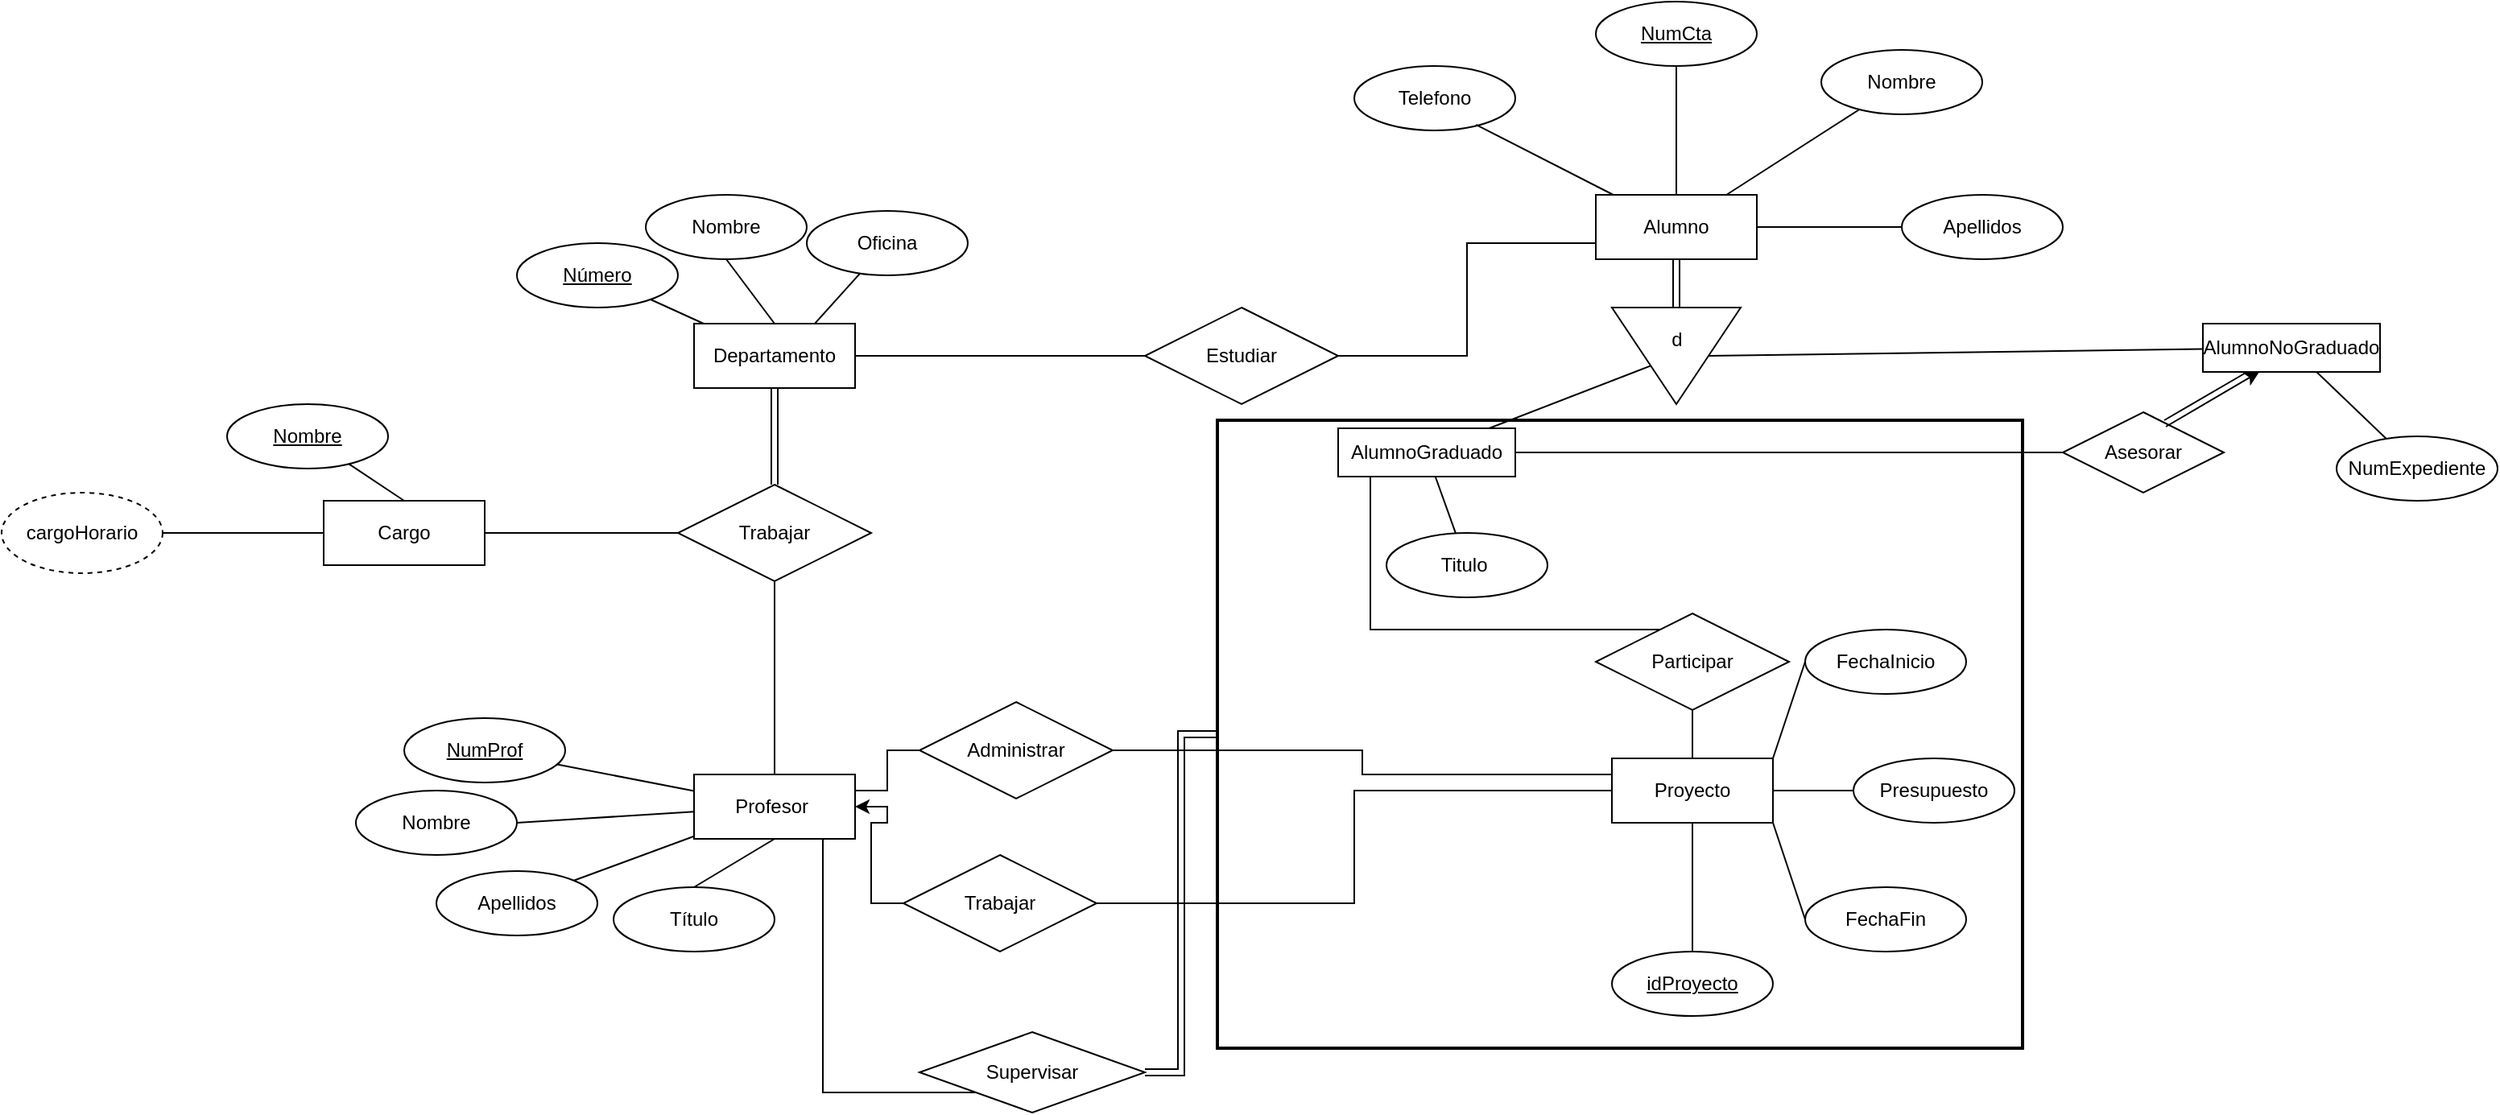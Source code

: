 <mxfile version="15.6.2" type="google"><diagram id="q_CE9JMZcdXTequQfG_T" name="Page-1"><mxGraphModel dx="1865" dy="547" grid="1" gridSize="10" guides="1" tooltips="1" connect="1" arrows="1" fold="1" page="1" pageScale="1" pageWidth="827" pageHeight="1169" math="0" shadow="0"><root><mxCell id="0"/><mxCell id="1" parent="0"/><mxCell id="G5nIJyTDhnKC9q3JPfS3-1" value="Departamento" style="whiteSpace=wrap;html=1;align=center;" vertex="1" parent="1"><mxGeometry x="-320" y="320" width="100" height="40" as="geometry"/></mxCell><mxCell id="G5nIJyTDhnKC9q3JPfS3-2" value="Oficina" style="ellipse;whiteSpace=wrap;html=1;align=center;" vertex="1" parent="1"><mxGeometry x="-250" y="250" width="100" height="40" as="geometry"/></mxCell><mxCell id="G5nIJyTDhnKC9q3JPfS3-3" value="Nombre" style="ellipse;whiteSpace=wrap;html=1;align=center;" vertex="1" parent="1"><mxGeometry x="-350" y="240" width="100" height="40" as="geometry"/></mxCell><mxCell id="G5nIJyTDhnKC9q3JPfS3-4" value="&lt;u&gt;Número&lt;/u&gt;" style="ellipse;whiteSpace=wrap;html=1;align=center;" vertex="1" parent="1"><mxGeometry x="-430" y="270" width="100" height="40" as="geometry"/></mxCell><mxCell id="G5nIJyTDhnKC9q3JPfS3-5" value="Alumno" style="whiteSpace=wrap;html=1;align=center;" vertex="1" parent="1"><mxGeometry x="240" y="240" width="100" height="40" as="geometry"/></mxCell><mxCell id="G5nIJyTDhnKC9q3JPfS3-6" value="Nombre" style="ellipse;whiteSpace=wrap;html=1;align=center;" vertex="1" parent="1"><mxGeometry x="380" y="150" width="100" height="40" as="geometry"/></mxCell><mxCell id="G5nIJyTDhnKC9q3JPfS3-7" value="NumCta" style="ellipse;whiteSpace=wrap;html=1;align=center;fontStyle=4;" vertex="1" parent="1"><mxGeometry x="240" y="120" width="100" height="40" as="geometry"/></mxCell><mxCell id="G5nIJyTDhnKC9q3JPfS3-8" value="" style="endArrow=none;html=1;rounded=0;entryX=0.5;entryY=1;entryDx=0;entryDy=0;exitX=0.5;exitY=0;exitDx=0;exitDy=0;" edge="1" parent="1" source="G5nIJyTDhnKC9q3JPfS3-47" target="G5nIJyTDhnKC9q3JPfS3-14"><mxGeometry width="50" height="50" relative="1" as="geometry"><mxPoint x="-255" y="680" as="sourcePoint"/><mxPoint x="-175" y="660" as="targetPoint"/></mxGeometry></mxCell><mxCell id="G5nIJyTDhnKC9q3JPfS3-9" value="" style="endArrow=none;html=1;rounded=0;" edge="1" parent="1" source="G5nIJyTDhnKC9q3JPfS3-4" target="G5nIJyTDhnKC9q3JPfS3-1"><mxGeometry relative="1" as="geometry"><mxPoint x="-310" y="310" as="sourcePoint"/><mxPoint x="-150" y="310" as="targetPoint"/></mxGeometry></mxCell><mxCell id="G5nIJyTDhnKC9q3JPfS3-10" value="" style="endArrow=none;html=1;rounded=0;exitX=0.5;exitY=1;exitDx=0;exitDy=0;entryX=0.5;entryY=0;entryDx=0;entryDy=0;" edge="1" parent="1" source="G5nIJyTDhnKC9q3JPfS3-3" target="G5nIJyTDhnKC9q3JPfS3-1"><mxGeometry relative="1" as="geometry"><mxPoint x="-315.257" y="279.111" as="sourcePoint"/><mxPoint x="-275.556" y="330" as="targetPoint"/></mxGeometry></mxCell><mxCell id="G5nIJyTDhnKC9q3JPfS3-11" value="Apellidos" style="ellipse;whiteSpace=wrap;html=1;align=center;" vertex="1" parent="1"><mxGeometry x="430" y="240" width="100" height="40" as="geometry"/></mxCell><mxCell id="G5nIJyTDhnKC9q3JPfS3-12" value="" style="endArrow=none;html=1;rounded=0;entryX=0.75;entryY=0;entryDx=0;entryDy=0;" edge="1" parent="1" source="G5nIJyTDhnKC9q3JPfS3-2" target="G5nIJyTDhnKC9q3JPfS3-1"><mxGeometry relative="1" as="geometry"><mxPoint x="-305.257" y="289.111" as="sourcePoint"/><mxPoint x="-265.556" y="340" as="targetPoint"/></mxGeometry></mxCell><mxCell id="G5nIJyTDhnKC9q3JPfS3-13" value="Trabajar" style="shape=rhombus;perimeter=rhombusPerimeter;whiteSpace=wrap;html=1;align=center;" vertex="1" parent="1"><mxGeometry x="-330" y="420" width="120" height="60" as="geometry"/></mxCell><mxCell id="G5nIJyTDhnKC9q3JPfS3-14" value="Profesor&amp;nbsp;" style="whiteSpace=wrap;html=1;align=center;" vertex="1" parent="1"><mxGeometry x="-320" y="600" width="100" height="40" as="geometry"/></mxCell><mxCell id="G5nIJyTDhnKC9q3JPfS3-15" value="Telefono" style="ellipse;whiteSpace=wrap;html=1;align=center;" vertex="1" parent="1"><mxGeometry x="90" y="160" width="100" height="40" as="geometry"/></mxCell><mxCell id="G5nIJyTDhnKC9q3JPfS3-16" value="" style="endArrow=none;html=1;rounded=0;entryX=0.5;entryY=0;entryDx=0;entryDy=0;" edge="1" parent="1" source="G5nIJyTDhnKC9q3JPfS3-7" target="G5nIJyTDhnKC9q3JPfS3-5"><mxGeometry relative="1" as="geometry"><mxPoint x="329.5" y="394" as="sourcePoint"/><mxPoint x="270.5" y="440" as="targetPoint"/></mxGeometry></mxCell><mxCell id="G5nIJyTDhnKC9q3JPfS3-17" value="" style="endArrow=none;html=1;rounded=0;" edge="1" parent="1" source="G5nIJyTDhnKC9q3JPfS3-14" target="G5nIJyTDhnKC9q3JPfS3-44"><mxGeometry width="50" height="50" relative="1" as="geometry"><mxPoint x="-265" y="710" as="sourcePoint"/><mxPoint x="-462.976" y="570.729" as="targetPoint"/></mxGeometry></mxCell><mxCell id="G5nIJyTDhnKC9q3JPfS3-18" style="edgeStyle=orthogonalEdgeStyle;rounded=0;orthogonalLoop=1;jettySize=auto;html=1;exitX=1;exitY=0.5;exitDx=0;exitDy=0;endArrow=none;endFill=0;entryX=0;entryY=0.25;entryDx=0;entryDy=0;" edge="1" parent="1" source="G5nIJyTDhnKC9q3JPfS3-19" target="G5nIJyTDhnKC9q3JPfS3-31"><mxGeometry relative="1" as="geometry"><mxPoint x="230" y="600" as="targetPoint"/></mxGeometry></mxCell><mxCell id="G5nIJyTDhnKC9q3JPfS3-19" value="Administrar" style="shape=rhombus;perimeter=rhombusPerimeter;whiteSpace=wrap;html=1;align=center;" vertex="1" parent="1"><mxGeometry x="-180" y="555" width="120" height="60" as="geometry"/></mxCell><mxCell id="G5nIJyTDhnKC9q3JPfS3-20" value="" style="endArrow=none;html=1;rounded=0;entryX=1;entryY=0.5;entryDx=0;entryDy=0;" edge="1" parent="1" source="G5nIJyTDhnKC9q3JPfS3-14" target="G5nIJyTDhnKC9q3JPfS3-45"><mxGeometry width="50" height="50" relative="1" as="geometry"><mxPoint x="-255" y="720" as="sourcePoint"/><mxPoint x="-460.803" y="644.358" as="targetPoint"/></mxGeometry></mxCell><mxCell id="G5nIJyTDhnKC9q3JPfS3-21" value="Estudiar" style="shape=rhombus;perimeter=rhombusPerimeter;whiteSpace=wrap;html=1;align=center;" vertex="1" parent="1"><mxGeometry x="-40" y="310" width="120" height="60" as="geometry"/></mxCell><mxCell id="G5nIJyTDhnKC9q3JPfS3-22" value="" style="endArrow=none;html=1;rounded=0;entryX=1;entryY=0;entryDx=0;entryDy=0;" edge="1" parent="1" source="G5nIJyTDhnKC9q3JPfS3-14" target="G5nIJyTDhnKC9q3JPfS3-46"><mxGeometry width="50" height="50" relative="1" as="geometry"><mxPoint x="-245" y="730" as="sourcePoint"/><mxPoint x="-469.275" y="721.758" as="targetPoint"/></mxGeometry></mxCell><mxCell id="G5nIJyTDhnKC9q3JPfS3-23" style="edgeStyle=orthogonalEdgeStyle;rounded=0;orthogonalLoop=1;jettySize=auto;html=1;entryX=1;entryY=0.5;entryDx=0;entryDy=0;" edge="1" parent="1" source="G5nIJyTDhnKC9q3JPfS3-25" target="G5nIJyTDhnKC9q3JPfS3-14"><mxGeometry relative="1" as="geometry"/></mxCell><mxCell id="G5nIJyTDhnKC9q3JPfS3-24" style="edgeStyle=orthogonalEdgeStyle;rounded=0;orthogonalLoop=1;jettySize=auto;html=1;exitX=1;exitY=0.5;exitDx=0;exitDy=0;endArrow=none;endFill=0;entryX=0;entryY=0.5;entryDx=0;entryDy=0;" edge="1" parent="1" source="G5nIJyTDhnKC9q3JPfS3-25" target="G5nIJyTDhnKC9q3JPfS3-31"><mxGeometry relative="1" as="geometry"><mxPoint x="140" y="660" as="targetPoint"/></mxGeometry></mxCell><mxCell id="G5nIJyTDhnKC9q3JPfS3-25" value="Trabajar" style="shape=rhombus;perimeter=rhombusPerimeter;whiteSpace=wrap;html=1;align=center;" vertex="1" parent="1"><mxGeometry x="-190" y="650" width="120" height="60" as="geometry"/></mxCell><mxCell id="G5nIJyTDhnKC9q3JPfS3-26" value="" style="endArrow=none;html=1;rounded=0;endFill=0;startArrow=none;startFill=0;" edge="1" parent="1" source="G5nIJyTDhnKC9q3JPfS3-14" target="G5nIJyTDhnKC9q3JPfS3-13"><mxGeometry width="50" height="50" relative="1" as="geometry"><mxPoint x="-235" y="740" as="sourcePoint"/><mxPoint x="-270" y="460" as="targetPoint"/></mxGeometry></mxCell><mxCell id="G5nIJyTDhnKC9q3JPfS3-27" value="" style="endArrow=none;html=1;rounded=0;" edge="1" parent="1" source="G5nIJyTDhnKC9q3JPfS3-6" target="G5nIJyTDhnKC9q3JPfS3-5"><mxGeometry relative="1" as="geometry"><mxPoint x="310" y="290" as="sourcePoint"/><mxPoint x="310" y="330" as="targetPoint"/></mxGeometry></mxCell><mxCell id="G5nIJyTDhnKC9q3JPfS3-28" value="" style="endArrow=none;html=1;rounded=0;exitX=0;exitY=0.5;exitDx=0;exitDy=0;entryX=1;entryY=0.5;entryDx=0;entryDy=0;" edge="1" parent="1" source="G5nIJyTDhnKC9q3JPfS3-21" target="G5nIJyTDhnKC9q3JPfS3-1"><mxGeometry relative="1" as="geometry"><mxPoint x="-196" y="304" as="sourcePoint"/><mxPoint x="-235" y="330" as="targetPoint"/></mxGeometry></mxCell><mxCell id="G5nIJyTDhnKC9q3JPfS3-29" value="" style="endArrow=none;html=1;rounded=0;exitX=0.756;exitY=0.91;exitDx=0;exitDy=0;exitPerimeter=0;" edge="1" parent="1" source="G5nIJyTDhnKC9q3JPfS3-15" target="G5nIJyTDhnKC9q3JPfS3-5"><mxGeometry relative="1" as="geometry"><mxPoint x="320" y="300" as="sourcePoint"/><mxPoint x="310" y="340" as="targetPoint"/></mxGeometry></mxCell><mxCell id="G5nIJyTDhnKC9q3JPfS3-30" value="" style="endArrow=none;html=1;rounded=0;" edge="1" parent="1" source="G5nIJyTDhnKC9q3JPfS3-11" target="G5nIJyTDhnKC9q3JPfS3-5"><mxGeometry relative="1" as="geometry"><mxPoint x="330" y="310" as="sourcePoint"/><mxPoint x="330" y="350" as="targetPoint"/></mxGeometry></mxCell><mxCell id="G5nIJyTDhnKC9q3JPfS3-31" value="Proyecto" style="whiteSpace=wrap;html=1;align=center;" vertex="1" parent="1"><mxGeometry x="250" y="590" width="100" height="40" as="geometry"/></mxCell><mxCell id="G5nIJyTDhnKC9q3JPfS3-32" value="" style="endArrow=none;html=1;rounded=0;entryX=1;entryY=0.5;entryDx=0;entryDy=0;exitX=0;exitY=0.5;exitDx=0;exitDy=0;edgeStyle=orthogonalEdgeStyle;" edge="1" parent="1" source="G5nIJyTDhnKC9q3JPfS3-5" target="G5nIJyTDhnKC9q3JPfS3-21"><mxGeometry relative="1" as="geometry"><mxPoint x="100" y="340" as="sourcePoint"/><mxPoint x="30" y="339.5" as="targetPoint"/><Array as="points"><mxPoint x="240" y="270"/><mxPoint x="160" y="270"/><mxPoint x="160" y="340"/></Array></mxGeometry></mxCell><mxCell id="G5nIJyTDhnKC9q3JPfS3-33" value="FechaInicio" style="ellipse;whiteSpace=wrap;html=1;align=center;" vertex="1" parent="1"><mxGeometry x="370" y="510" width="100" height="40" as="geometry"/></mxCell><mxCell id="G5nIJyTDhnKC9q3JPfS3-34" value="Presupuesto" style="ellipse;whiteSpace=wrap;html=1;align=center;" vertex="1" parent="1"><mxGeometry x="400" y="590" width="100" height="40" as="geometry"/></mxCell><mxCell id="G5nIJyTDhnKC9q3JPfS3-35" style="edgeStyle=orthogonalEdgeStyle;rounded=0;orthogonalLoop=1;jettySize=auto;html=1;entryX=1;entryY=0.25;entryDx=0;entryDy=0;exitX=0;exitY=0.5;exitDx=0;exitDy=0;endArrow=none;endFill=0;" edge="1" parent="1" source="G5nIJyTDhnKC9q3JPfS3-19" target="G5nIJyTDhnKC9q3JPfS3-14"><mxGeometry relative="1" as="geometry"><mxPoint x="-10" y="760" as="sourcePoint"/><mxPoint x="-215" y="630" as="targetPoint"/></mxGeometry></mxCell><mxCell id="G5nIJyTDhnKC9q3JPfS3-36" value="FechaFin" style="ellipse;whiteSpace=wrap;html=1;align=center;" vertex="1" parent="1"><mxGeometry x="370" y="670" width="100" height="40" as="geometry"/></mxCell><mxCell id="G5nIJyTDhnKC9q3JPfS3-37" value="" style="endArrow=none;html=1;rounded=0;exitX=0;exitY=0.5;exitDx=0;exitDy=0;entryX=1;entryY=0;entryDx=0;entryDy=0;" edge="1" parent="1" source="G5nIJyTDhnKC9q3JPfS3-33" target="G5nIJyTDhnKC9q3JPfS3-31"><mxGeometry relative="1" as="geometry"><mxPoint x="434" y="650" as="sourcePoint"/><mxPoint x="360" y="590" as="targetPoint"/></mxGeometry></mxCell><mxCell id="G5nIJyTDhnKC9q3JPfS3-38" value="" style="endArrow=none;html=1;rounded=0;exitX=0;exitY=0.5;exitDx=0;exitDy=0;entryX=1;entryY=0.5;entryDx=0;entryDy=0;" edge="1" parent="1" source="G5nIJyTDhnKC9q3JPfS3-34" target="G5nIJyTDhnKC9q3JPfS3-31"><mxGeometry relative="1" as="geometry"><mxPoint x="434" y="690" as="sourcePoint"/><mxPoint x="360" y="630" as="targetPoint"/></mxGeometry></mxCell><mxCell id="G5nIJyTDhnKC9q3JPfS3-39" value="" style="endArrow=none;html=1;rounded=0;exitX=0;exitY=0.5;exitDx=0;exitDy=0;entryX=1;entryY=1;entryDx=0;entryDy=0;" edge="1" parent="1" source="G5nIJyTDhnKC9q3JPfS3-36" target="G5nIJyTDhnKC9q3JPfS3-31"><mxGeometry relative="1" as="geometry"><mxPoint x="424" y="750" as="sourcePoint"/><mxPoint x="330" y="650" as="targetPoint"/></mxGeometry></mxCell><mxCell id="G5nIJyTDhnKC9q3JPfS3-40" value="idProyecto" style="ellipse;whiteSpace=wrap;html=1;align=center;fontStyle=4;" vertex="1" parent="1"><mxGeometry x="250" y="710" width="100" height="40" as="geometry"/></mxCell><mxCell id="G5nIJyTDhnKC9q3JPfS3-41" value="" style="endArrow=none;html=1;rounded=0;exitX=0.5;exitY=0;exitDx=0;exitDy=0;entryX=0.5;entryY=1;entryDx=0;entryDy=0;" edge="1" parent="1" source="G5nIJyTDhnKC9q3JPfS3-40" target="G5nIJyTDhnKC9q3JPfS3-31"><mxGeometry relative="1" as="geometry"><mxPoint x="574" y="770" as="sourcePoint"/><mxPoint x="500" y="710" as="targetPoint"/></mxGeometry></mxCell><mxCell id="G5nIJyTDhnKC9q3JPfS3-42" value="Participar" style="shape=rhombus;perimeter=rhombusPerimeter;whiteSpace=wrap;html=1;align=center;" vertex="1" parent="1"><mxGeometry x="240" y="500" width="120" height="60" as="geometry"/></mxCell><mxCell id="G5nIJyTDhnKC9q3JPfS3-43" value="" style="endArrow=none;html=1;rounded=0;exitX=0.5;exitY=1;exitDx=0;exitDy=0;entryX=0.5;entryY=0;entryDx=0;entryDy=0;" edge="1" parent="1" source="G5nIJyTDhnKC9q3JPfS3-42" target="G5nIJyTDhnKC9q3JPfS3-31"><mxGeometry relative="1" as="geometry"><mxPoint x="299.5" y="530" as="sourcePoint"/><mxPoint x="299.5" y="630" as="targetPoint"/></mxGeometry></mxCell><mxCell id="G5nIJyTDhnKC9q3JPfS3-44" value="&lt;u&gt;NumProf&lt;/u&gt;" style="ellipse;whiteSpace=wrap;html=1;align=center;" vertex="1" parent="1"><mxGeometry x="-500" y="565" width="100" height="40" as="geometry"/></mxCell><mxCell id="G5nIJyTDhnKC9q3JPfS3-45" value="Nombre" style="ellipse;whiteSpace=wrap;html=1;align=center;" vertex="1" parent="1"><mxGeometry x="-530" y="610" width="100" height="40" as="geometry"/></mxCell><mxCell id="G5nIJyTDhnKC9q3JPfS3-46" value="Apellidos" style="ellipse;whiteSpace=wrap;html=1;align=center;" vertex="1" parent="1"><mxGeometry x="-480" y="660" width="100" height="40" as="geometry"/></mxCell><mxCell id="G5nIJyTDhnKC9q3JPfS3-47" value="Título" style="ellipse;whiteSpace=wrap;html=1;align=center;" vertex="1" parent="1"><mxGeometry x="-370" y="670" width="100" height="40" as="geometry"/></mxCell><mxCell id="G5nIJyTDhnKC9q3JPfS3-48" value="AlumnoGraduado" style="rounded=0;whiteSpace=wrap;html=1;" vertex="1" parent="1"><mxGeometry x="80" y="385" width="110" height="30" as="geometry"/></mxCell><mxCell id="G5nIJyTDhnKC9q3JPfS3-49" value="" style="triangle;whiteSpace=wrap;html=1;rotation=90;" vertex="1" parent="1"><mxGeometry x="260" y="300" width="60" height="80" as="geometry"/></mxCell><mxCell id="G5nIJyTDhnKC9q3JPfS3-50" value="AlumnoNoGraduado" style="rounded=0;whiteSpace=wrap;html=1;" vertex="1" parent="1"><mxGeometry x="617" y="320" width="110" height="30" as="geometry"/></mxCell><mxCell id="G5nIJyTDhnKC9q3JPfS3-51" value="Titulo&amp;nbsp;" style="ellipse;whiteSpace=wrap;html=1;align=center;" vertex="1" parent="1"><mxGeometry x="110" y="450" width="100" height="40" as="geometry"/></mxCell><mxCell id="G5nIJyTDhnKC9q3JPfS3-52" value="NumExpediente" style="ellipse;whiteSpace=wrap;html=1;align=center;" vertex="1" parent="1"><mxGeometry x="700" y="390" width="100" height="40" as="geometry"/></mxCell><mxCell id="G5nIJyTDhnKC9q3JPfS3-53" value="" style="endArrow=none;html=1;rounded=0;" edge="1" parent="1" source="G5nIJyTDhnKC9q3JPfS3-49" target="G5nIJyTDhnKC9q3JPfS3-48"><mxGeometry width="50" height="50" relative="1" as="geometry"><mxPoint x="90" y="320" as="sourcePoint"/><mxPoint x="140" y="270" as="targetPoint"/></mxGeometry></mxCell><mxCell id="G5nIJyTDhnKC9q3JPfS3-54" value="" style="endArrow=none;html=1;rounded=0;exitX=0.5;exitY=0;exitDx=0;exitDy=0;" edge="1" parent="1" source="G5nIJyTDhnKC9q3JPfS3-49" target="G5nIJyTDhnKC9q3JPfS3-50"><mxGeometry width="50" height="50" relative="1" as="geometry"><mxPoint x="272" y="145.34" as="sourcePoint"/><mxPoint x="165" y="100" as="targetPoint"/></mxGeometry></mxCell><mxCell id="G5nIJyTDhnKC9q3JPfS3-55" value="" style="endArrow=none;html=1;rounded=0;shape=link;" edge="1" parent="1" source="G5nIJyTDhnKC9q3JPfS3-49" target="G5nIJyTDhnKC9q3JPfS3-5"><mxGeometry relative="1" as="geometry"><mxPoint x="484" y="220" as="sourcePoint"/><mxPoint x="300" y="320" as="targetPoint"/></mxGeometry></mxCell><mxCell id="G5nIJyTDhnKC9q3JPfS3-56" value="" style="endArrow=none;html=1;rounded=0;" edge="1" parent="1" source="G5nIJyTDhnKC9q3JPfS3-51" target="G5nIJyTDhnKC9q3JPfS3-48"><mxGeometry relative="1" as="geometry"><mxPoint x="494" y="230" as="sourcePoint"/><mxPoint x="320" y="340" as="targetPoint"/></mxGeometry></mxCell><mxCell id="G5nIJyTDhnKC9q3JPfS3-57" value="" style="endArrow=none;html=1;rounded=0;" edge="1" parent="1" source="G5nIJyTDhnKC9q3JPfS3-52" target="G5nIJyTDhnKC9q3JPfS3-50"><mxGeometry relative="1" as="geometry"><mxPoint x="601" y="220" as="sourcePoint"/><mxPoint x="427" y="330" as="targetPoint"/></mxGeometry></mxCell><mxCell id="G5nIJyTDhnKC9q3JPfS3-58" value="d" style="text;html=1;align=center;verticalAlign=middle;resizable=0;points=[];autosize=1;strokeColor=none;fillColor=none;" vertex="1" parent="1"><mxGeometry x="280" y="320" width="20" height="20" as="geometry"/></mxCell><mxCell id="G5nIJyTDhnKC9q3JPfS3-59" value="" style="endArrow=none;html=1;rounded=0;edgeStyle=orthogonalEdgeStyle;" edge="1" parent="1" source="G5nIJyTDhnKC9q3JPfS3-48" target="G5nIJyTDhnKC9q3JPfS3-42"><mxGeometry width="50" height="50" relative="1" as="geometry"><mxPoint x="410" y="480" as="sourcePoint"/><mxPoint x="460" y="430" as="targetPoint"/><Array as="points"><mxPoint x="100" y="510"/></Array></mxGeometry></mxCell><mxCell id="G5nIJyTDhnKC9q3JPfS3-60" value="Asesorar" style="shape=rhombus;perimeter=rhombusPerimeter;whiteSpace=wrap;html=1;align=center;" vertex="1" parent="1"><mxGeometry x="530" y="375" width="100" height="50" as="geometry"/></mxCell><mxCell id="G5nIJyTDhnKC9q3JPfS3-61" value="" style="endArrow=none;html=1;rounded=0;exitX=1;exitY=0.5;exitDx=0;exitDy=0;entryX=0;entryY=0.5;entryDx=0;entryDy=0;" edge="1" parent="1" source="G5nIJyTDhnKC9q3JPfS3-48" target="G5nIJyTDhnKC9q3JPfS3-60"><mxGeometry width="50" height="50" relative="1" as="geometry"><mxPoint x="350" y="480" as="sourcePoint"/><mxPoint x="520" y="415" as="targetPoint"/></mxGeometry></mxCell><mxCell id="G5nIJyTDhnKC9q3JPfS3-62" value="" style="endArrow=none;html=1;rounded=0;endFill=0;startArrow=classic;startFill=1;entryX=0.64;entryY=0.18;entryDx=0;entryDy=0;entryPerimeter=0;" edge="1" parent="1" target="G5nIJyTDhnKC9q3JPfS3-60"><mxGeometry width="50" height="50" relative="1" as="geometry"><mxPoint x="652" y="350" as="sourcePoint"/><mxPoint x="632" y="390" as="targetPoint"/></mxGeometry></mxCell><mxCell id="G5nIJyTDhnKC9q3JPfS3-63" value="" style="endArrow=none;html=1;rounded=0;endFill=0;startArrow=none;startFill=0;exitX=0.25;exitY=1;exitDx=0;exitDy=0;entryX=0.63;entryY=0.1;entryDx=0;entryDy=0;entryPerimeter=0;" edge="1" parent="1" source="G5nIJyTDhnKC9q3JPfS3-50" target="G5nIJyTDhnKC9q3JPfS3-60"><mxGeometry width="50" height="50" relative="1" as="geometry"><mxPoint x="587" y="350" as="sourcePoint"/><mxPoint x="547" y="390" as="targetPoint"/></mxGeometry></mxCell><mxCell id="G5nIJyTDhnKC9q3JPfS3-64" value="cargoHorario" style="ellipse;whiteSpace=wrap;html=1;align=center;dashed=1;" vertex="1" parent="1"><mxGeometry x="-750" y="425" width="100" height="50" as="geometry"/></mxCell><mxCell id="G5nIJyTDhnKC9q3JPfS3-65" value="" style="endArrow=none;html=1;rounded=0;" edge="1" parent="1" source="G5nIJyTDhnKC9q3JPfS3-66" target="G5nIJyTDhnKC9q3JPfS3-64"><mxGeometry width="50" height="50" relative="1" as="geometry"><mxPoint x="-291.778" y="610" as="sourcePoint"/><mxPoint x="-371.898" y="559.575" as="targetPoint"/></mxGeometry></mxCell><mxCell id="G5nIJyTDhnKC9q3JPfS3-66" value="Cargo" style="whiteSpace=wrap;html=1;align=center;" vertex="1" parent="1"><mxGeometry x="-550" y="430" width="100" height="40" as="geometry"/></mxCell><mxCell id="G5nIJyTDhnKC9q3JPfS3-67" value="" style="endArrow=none;html=1;rounded=0;entryX=1;entryY=0.5;entryDx=0;entryDy=0;" edge="1" parent="1" source="G5nIJyTDhnKC9q3JPfS3-13" target="G5nIJyTDhnKC9q3JPfS3-66"><mxGeometry width="50" height="50" relative="1" as="geometry"><mxPoint x="-285" y="610" as="sourcePoint"/><mxPoint x="-409.286" y="490" as="targetPoint"/><Array as="points"/></mxGeometry></mxCell><mxCell id="G5nIJyTDhnKC9q3JPfS3-68" style="edgeStyle=orthogonalEdgeStyle;rounded=0;orthogonalLoop=1;jettySize=auto;html=1;exitX=0;exitY=1;exitDx=0;exitDy=0;startArrow=none;startFill=0;endArrow=none;endFill=0;" edge="1" parent="1" source="G5nIJyTDhnKC9q3JPfS3-70" target="G5nIJyTDhnKC9q3JPfS3-14"><mxGeometry relative="1" as="geometry"><Array as="points"><mxPoint x="-240" y="798"/></Array></mxGeometry></mxCell><mxCell id="G5nIJyTDhnKC9q3JPfS3-69" value="" style="edgeStyle=orthogonalEdgeStyle;rounded=0;orthogonalLoop=1;jettySize=auto;html=1;shape=link;" edge="1" parent="1" source="G5nIJyTDhnKC9q3JPfS3-70" target="G5nIJyTDhnKC9q3JPfS3-74"><mxGeometry relative="1" as="geometry"/></mxCell><mxCell id="G5nIJyTDhnKC9q3JPfS3-70" value="Supervisar" style="rhombus;whiteSpace=wrap;html=1;" vertex="1" parent="1"><mxGeometry x="-180" y="760" width="140" height="50" as="geometry"/></mxCell><mxCell id="G5nIJyTDhnKC9q3JPfS3-71" value="&lt;u&gt;Nombre&lt;/u&gt;" style="ellipse;whiteSpace=wrap;html=1;align=center;" vertex="1" parent="1"><mxGeometry x="-610" y="370" width="100" height="40" as="geometry"/></mxCell><mxCell id="G5nIJyTDhnKC9q3JPfS3-72" value="" style="endArrow=none;html=1;rounded=0;endFill=0;startArrow=none;startFill=0;shape=link;" edge="1" parent="1" source="G5nIJyTDhnKC9q3JPfS3-13" target="G5nIJyTDhnKC9q3JPfS3-1"><mxGeometry width="50" height="50" relative="1" as="geometry"><mxPoint x="-260" y="610" as="sourcePoint"/><mxPoint x="-260" y="490" as="targetPoint"/></mxGeometry></mxCell><mxCell id="G5nIJyTDhnKC9q3JPfS3-73" value="" style="endArrow=none;html=1;rounded=0;exitX=0.5;exitY=0;exitDx=0;exitDy=0;" edge="1" parent="1" source="G5nIJyTDhnKC9q3JPfS3-66" target="G5nIJyTDhnKC9q3JPfS3-71"><mxGeometry width="50" height="50" relative="1" as="geometry"><mxPoint x="-510" y="420" as="sourcePoint"/><mxPoint x="-440" y="460" as="targetPoint"/><Array as="points"/></mxGeometry></mxCell><mxCell id="G5nIJyTDhnKC9q3JPfS3-74" value="" style="rounded=0;whiteSpace=wrap;html=1;strokeWidth=2;fillColor=none;" vertex="1" parent="1"><mxGeometry x="5" y="380" width="500" height="390" as="geometry"/></mxCell></root></mxGraphModel></diagram></mxfile>